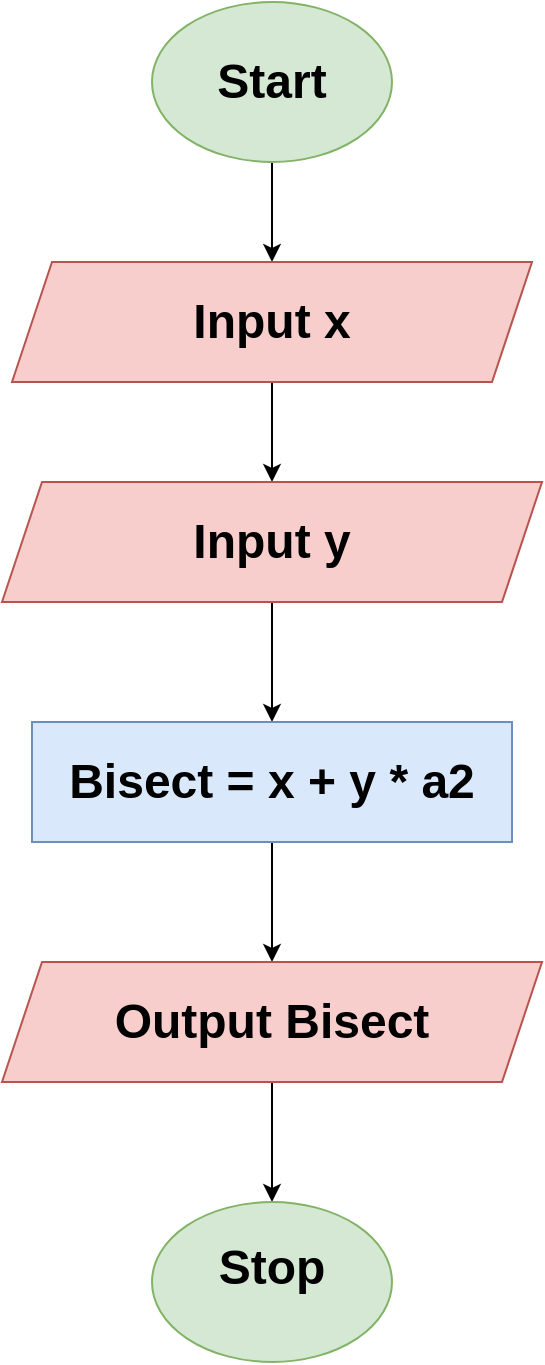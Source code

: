 <mxfile version="26.0.16">
  <diagram name="Page-1" id="nXK1ckkHThJ7kqvPD3dH">
    <mxGraphModel dx="1050" dy="557" grid="1" gridSize="10" guides="1" tooltips="1" connect="1" arrows="1" fold="1" page="1" pageScale="1" pageWidth="850" pageHeight="1100" math="0" shadow="0">
      <root>
        <mxCell id="0" />
        <mxCell id="1" parent="0" />
        <mxCell id="_-5_HTamFxf5JGPv1OSh-7" value="" style="edgeStyle=orthogonalEdgeStyle;rounded=0;orthogonalLoop=1;jettySize=auto;html=1;" edge="1" parent="1" source="_-5_HTamFxf5JGPv1OSh-2" target="_-5_HTamFxf5JGPv1OSh-4">
          <mxGeometry relative="1" as="geometry" />
        </mxCell>
        <mxCell id="_-5_HTamFxf5JGPv1OSh-2" value="&lt;h1&gt;Start&lt;/h1&gt;" style="ellipse;whiteSpace=wrap;html=1;fillColor=#d5e8d4;strokeColor=#82b366;" vertex="1" parent="1">
          <mxGeometry x="390" y="120" width="120" height="80" as="geometry" />
        </mxCell>
        <mxCell id="_-5_HTamFxf5JGPv1OSh-6" value="" style="edgeStyle=orthogonalEdgeStyle;rounded=0;orthogonalLoop=1;jettySize=auto;html=1;" edge="1" parent="1" source="_-5_HTamFxf5JGPv1OSh-4" target="_-5_HTamFxf5JGPv1OSh-5">
          <mxGeometry relative="1" as="geometry" />
        </mxCell>
        <mxCell id="_-5_HTamFxf5JGPv1OSh-4" value="&lt;h1&gt;Input x&lt;/h1&gt;" style="shape=parallelogram;perimeter=parallelogramPerimeter;whiteSpace=wrap;html=1;fixedSize=1;fillColor=#f8cecc;strokeColor=#b85450;" vertex="1" parent="1">
          <mxGeometry x="320" y="250" width="260" height="60" as="geometry" />
        </mxCell>
        <mxCell id="_-5_HTamFxf5JGPv1OSh-10" value="" style="edgeStyle=orthogonalEdgeStyle;rounded=0;orthogonalLoop=1;jettySize=auto;html=1;" edge="1" parent="1" source="_-5_HTamFxf5JGPv1OSh-5" target="_-5_HTamFxf5JGPv1OSh-9">
          <mxGeometry relative="1" as="geometry" />
        </mxCell>
        <mxCell id="_-5_HTamFxf5JGPv1OSh-5" value="&lt;h1&gt;Input y&lt;/h1&gt;" style="shape=parallelogram;perimeter=parallelogramPerimeter;whiteSpace=wrap;html=1;fixedSize=1;fillColor=#f8cecc;strokeColor=#b85450;" vertex="1" parent="1">
          <mxGeometry x="315" y="360" width="270" height="60" as="geometry" />
        </mxCell>
        <mxCell id="_-5_HTamFxf5JGPv1OSh-12" value="" style="edgeStyle=orthogonalEdgeStyle;rounded=0;orthogonalLoop=1;jettySize=auto;html=1;" edge="1" parent="1" source="_-5_HTamFxf5JGPv1OSh-9" target="_-5_HTamFxf5JGPv1OSh-11">
          <mxGeometry relative="1" as="geometry" />
        </mxCell>
        <mxCell id="_-5_HTamFxf5JGPv1OSh-9" value="&lt;h1&gt;Bisect = x + y * a2&lt;/h1&gt;" style="whiteSpace=wrap;html=1;fillColor=#dae8fc;strokeColor=#6c8ebf;" vertex="1" parent="1">
          <mxGeometry x="330" y="480" width="240" height="60" as="geometry" />
        </mxCell>
        <mxCell id="_-5_HTamFxf5JGPv1OSh-19" value="" style="edgeStyle=orthogonalEdgeStyle;rounded=0;orthogonalLoop=1;jettySize=auto;html=1;" edge="1" parent="1" source="_-5_HTamFxf5JGPv1OSh-11" target="_-5_HTamFxf5JGPv1OSh-17">
          <mxGeometry relative="1" as="geometry" />
        </mxCell>
        <mxCell id="_-5_HTamFxf5JGPv1OSh-11" value="&lt;h1&gt;Output Bisect&lt;/h1&gt;" style="shape=parallelogram;perimeter=parallelogramPerimeter;whiteSpace=wrap;html=1;fixedSize=1;fillColor=#f8cecc;strokeColor=#b85450;" vertex="1" parent="1">
          <mxGeometry x="315" y="600" width="270" height="60" as="geometry" />
        </mxCell>
        <mxCell id="_-5_HTamFxf5JGPv1OSh-17" value="&lt;h1&gt;Stop&lt;/h1&gt;&lt;div&gt;&lt;br&gt;&lt;/div&gt;" style="ellipse;whiteSpace=wrap;html=1;fillColor=#d5e8d4;strokeColor=#82b366;" vertex="1" parent="1">
          <mxGeometry x="390" y="720" width="120" height="80" as="geometry" />
        </mxCell>
      </root>
    </mxGraphModel>
  </diagram>
</mxfile>
